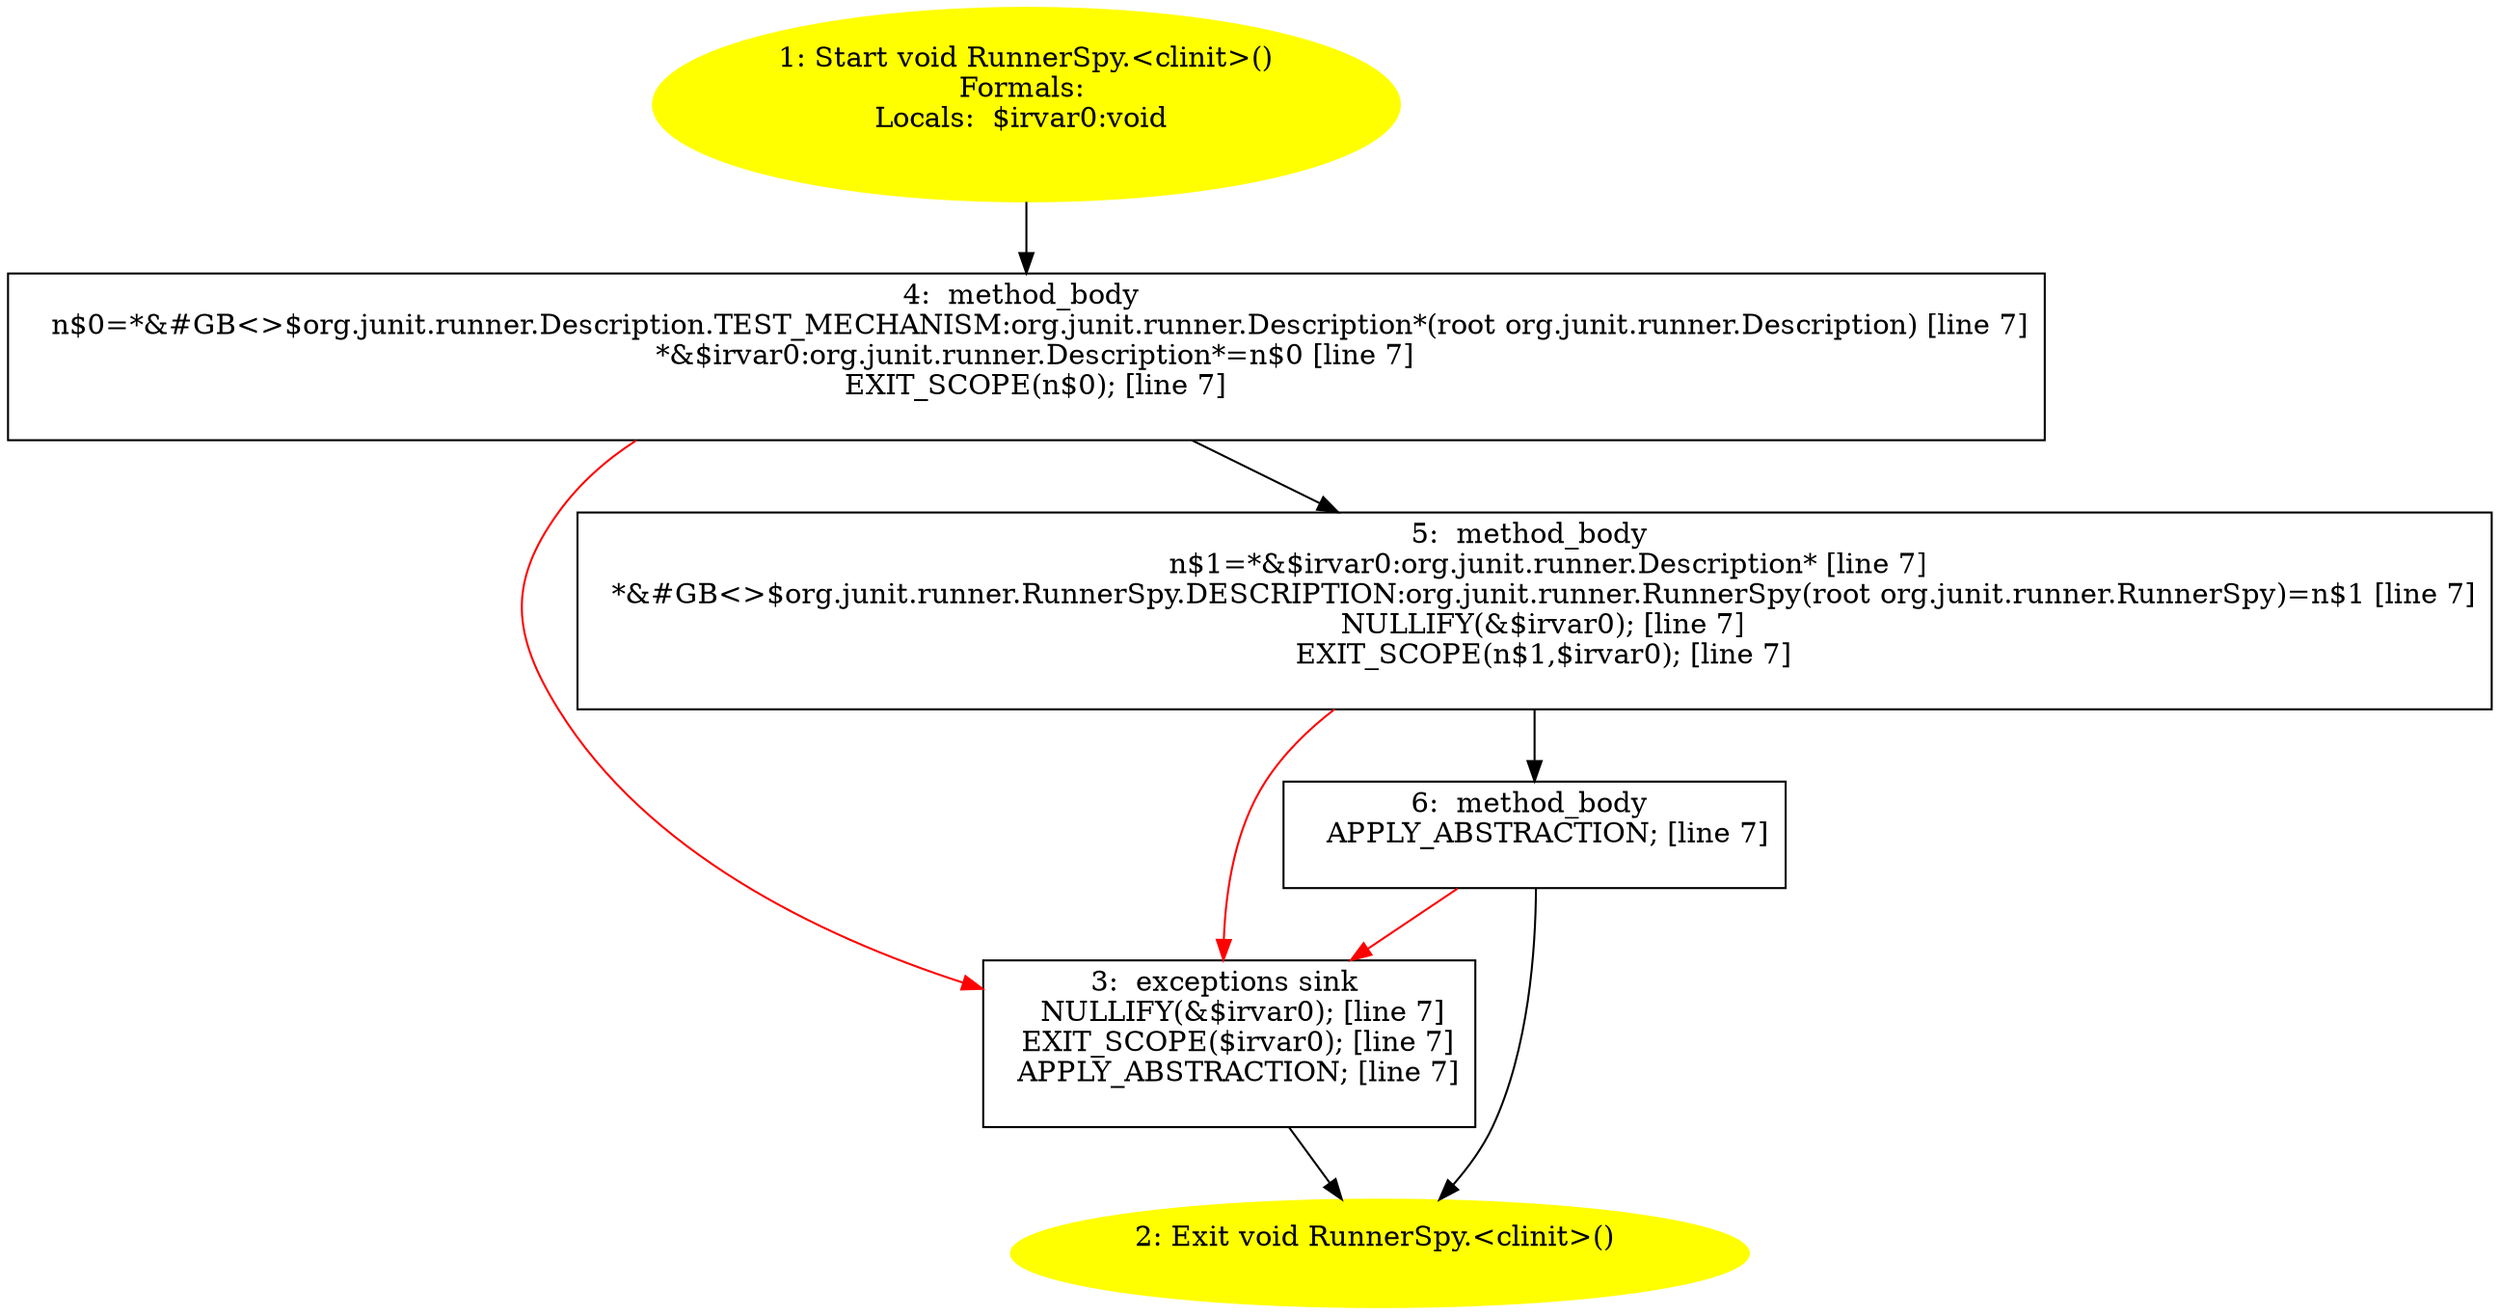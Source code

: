 /* @generated */
digraph cfg {
"org.junit.runner.RunnerSpy.<clinit>():void.1d312ff474a595e9e2663e232cd6cd93_1" [label="1: Start void RunnerSpy.<clinit>()\nFormals: \nLocals:  $irvar0:void \n  " color=yellow style=filled]
	

	 "org.junit.runner.RunnerSpy.<clinit>():void.1d312ff474a595e9e2663e232cd6cd93_1" -> "org.junit.runner.RunnerSpy.<clinit>():void.1d312ff474a595e9e2663e232cd6cd93_4" ;
"org.junit.runner.RunnerSpy.<clinit>():void.1d312ff474a595e9e2663e232cd6cd93_2" [label="2: Exit void RunnerSpy.<clinit>() \n  " color=yellow style=filled]
	

"org.junit.runner.RunnerSpy.<clinit>():void.1d312ff474a595e9e2663e232cd6cd93_3" [label="3:  exceptions sink \n   NULLIFY(&$irvar0); [line 7]\n  EXIT_SCOPE($irvar0); [line 7]\n  APPLY_ABSTRACTION; [line 7]\n " shape="box"]
	

	 "org.junit.runner.RunnerSpy.<clinit>():void.1d312ff474a595e9e2663e232cd6cd93_3" -> "org.junit.runner.RunnerSpy.<clinit>():void.1d312ff474a595e9e2663e232cd6cd93_2" ;
"org.junit.runner.RunnerSpy.<clinit>():void.1d312ff474a595e9e2663e232cd6cd93_4" [label="4:  method_body \n   n$0=*&#GB<>$org.junit.runner.Description.TEST_MECHANISM:org.junit.runner.Description*(root org.junit.runner.Description) [line 7]\n  *&$irvar0:org.junit.runner.Description*=n$0 [line 7]\n  EXIT_SCOPE(n$0); [line 7]\n " shape="box"]
	

	 "org.junit.runner.RunnerSpy.<clinit>():void.1d312ff474a595e9e2663e232cd6cd93_4" -> "org.junit.runner.RunnerSpy.<clinit>():void.1d312ff474a595e9e2663e232cd6cd93_5" ;
	 "org.junit.runner.RunnerSpy.<clinit>():void.1d312ff474a595e9e2663e232cd6cd93_4" -> "org.junit.runner.RunnerSpy.<clinit>():void.1d312ff474a595e9e2663e232cd6cd93_3" [color="red" ];
"org.junit.runner.RunnerSpy.<clinit>():void.1d312ff474a595e9e2663e232cd6cd93_5" [label="5:  method_body \n   n$1=*&$irvar0:org.junit.runner.Description* [line 7]\n  *&#GB<>$org.junit.runner.RunnerSpy.DESCRIPTION:org.junit.runner.RunnerSpy(root org.junit.runner.RunnerSpy)=n$1 [line 7]\n  NULLIFY(&$irvar0); [line 7]\n  EXIT_SCOPE(n$1,$irvar0); [line 7]\n " shape="box"]
	

	 "org.junit.runner.RunnerSpy.<clinit>():void.1d312ff474a595e9e2663e232cd6cd93_5" -> "org.junit.runner.RunnerSpy.<clinit>():void.1d312ff474a595e9e2663e232cd6cd93_6" ;
	 "org.junit.runner.RunnerSpy.<clinit>():void.1d312ff474a595e9e2663e232cd6cd93_5" -> "org.junit.runner.RunnerSpy.<clinit>():void.1d312ff474a595e9e2663e232cd6cd93_3" [color="red" ];
"org.junit.runner.RunnerSpy.<clinit>():void.1d312ff474a595e9e2663e232cd6cd93_6" [label="6:  method_body \n   APPLY_ABSTRACTION; [line 7]\n " shape="box"]
	

	 "org.junit.runner.RunnerSpy.<clinit>():void.1d312ff474a595e9e2663e232cd6cd93_6" -> "org.junit.runner.RunnerSpy.<clinit>():void.1d312ff474a595e9e2663e232cd6cd93_2" ;
	 "org.junit.runner.RunnerSpy.<clinit>():void.1d312ff474a595e9e2663e232cd6cd93_6" -> "org.junit.runner.RunnerSpy.<clinit>():void.1d312ff474a595e9e2663e232cd6cd93_3" [color="red" ];
}
